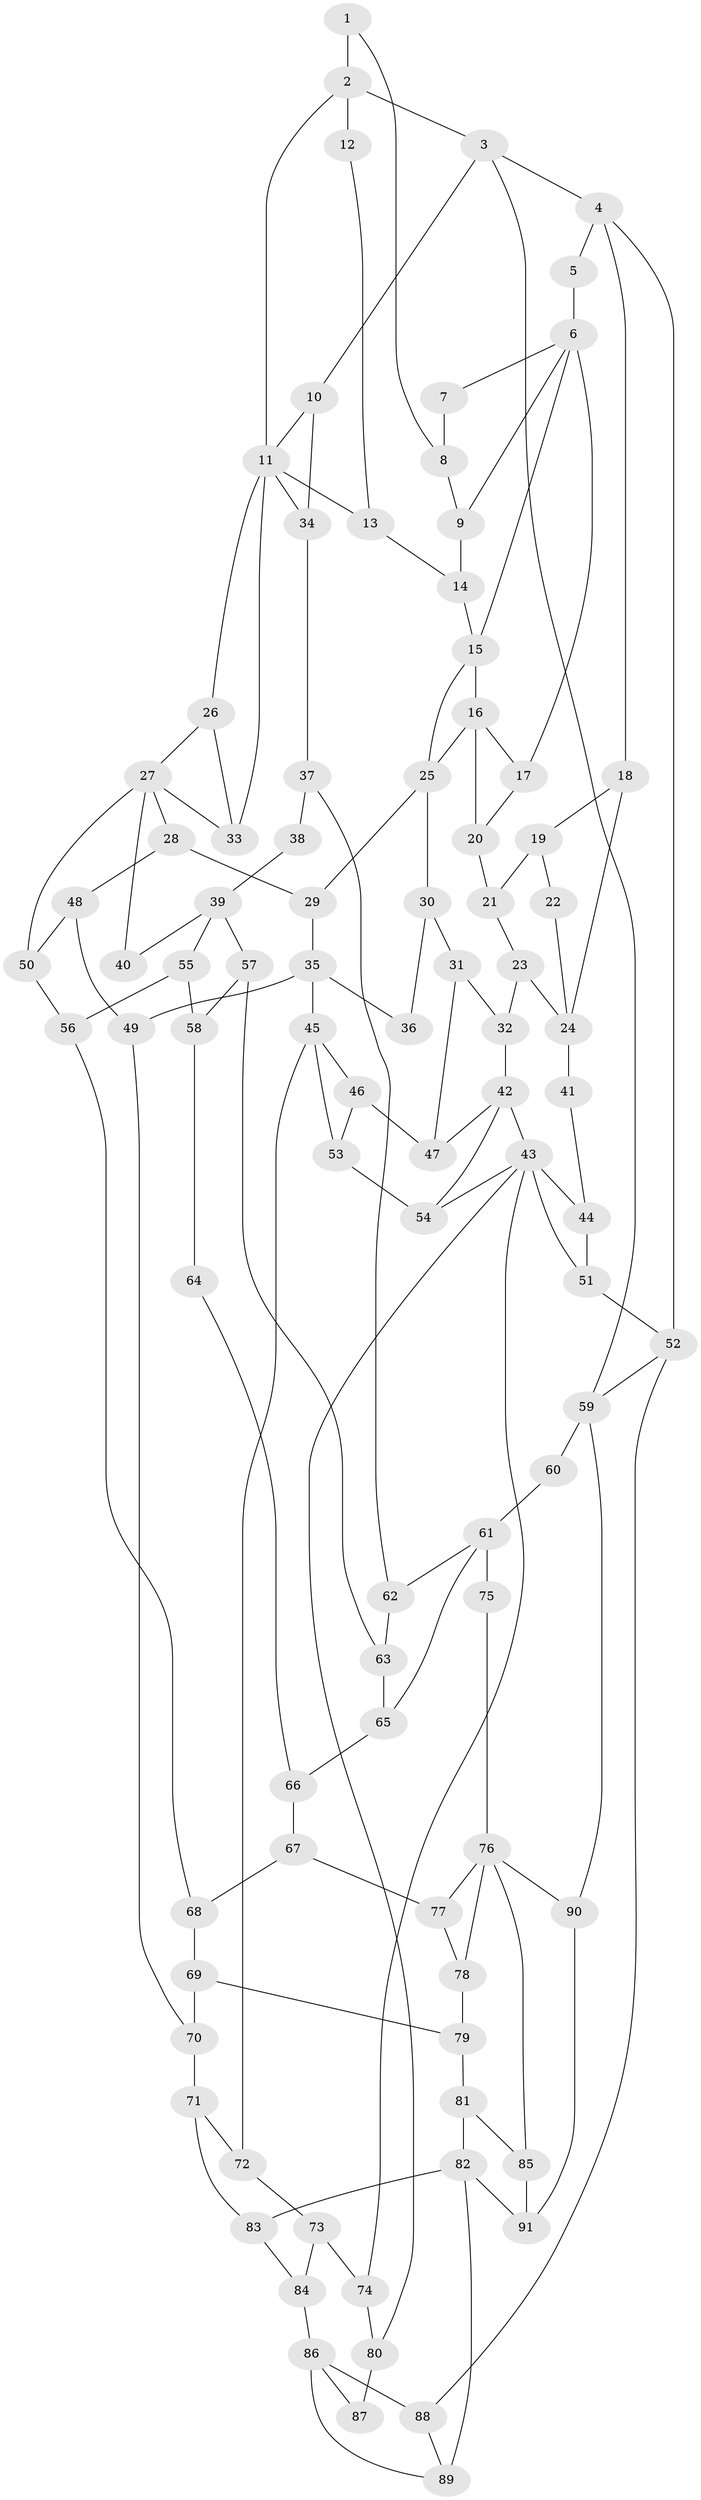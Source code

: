 // original degree distribution, {3: 0.02666666666666667, 4: 0.22, 6: 0.23333333333333334, 5: 0.52}
// Generated by graph-tools (version 1.1) at 2025/54/03/04/25 22:54:09]
// undirected, 91 vertices, 144 edges
graph export_dot {
  node [color=gray90,style=filled];
  1;
  2;
  3;
  4;
  5;
  6;
  7;
  8;
  9;
  10;
  11;
  12;
  13;
  14;
  15;
  16;
  17;
  18;
  19;
  20;
  21;
  22;
  23;
  24;
  25;
  26;
  27;
  28;
  29;
  30;
  31;
  32;
  33;
  34;
  35;
  36;
  37;
  38;
  39;
  40;
  41;
  42;
  43;
  44;
  45;
  46;
  47;
  48;
  49;
  50;
  51;
  52;
  53;
  54;
  55;
  56;
  57;
  58;
  59;
  60;
  61;
  62;
  63;
  64;
  65;
  66;
  67;
  68;
  69;
  70;
  71;
  72;
  73;
  74;
  75;
  76;
  77;
  78;
  79;
  80;
  81;
  82;
  83;
  84;
  85;
  86;
  87;
  88;
  89;
  90;
  91;
  1 -- 2 [weight=2.0];
  1 -- 8 [weight=1.0];
  2 -- 3 [weight=1.0];
  2 -- 11 [weight=1.0];
  2 -- 12 [weight=2.0];
  3 -- 4 [weight=1.0];
  3 -- 10 [weight=1.0];
  3 -- 59 [weight=1.0];
  4 -- 5 [weight=1.0];
  4 -- 18 [weight=1.0];
  4 -- 52 [weight=1.0];
  5 -- 6 [weight=2.0];
  6 -- 7 [weight=1.0];
  6 -- 9 [weight=1.0];
  6 -- 15 [weight=1.0];
  6 -- 17 [weight=1.0];
  7 -- 8 [weight=1.0];
  8 -- 9 [weight=1.0];
  9 -- 14 [weight=1.0];
  10 -- 11 [weight=1.0];
  10 -- 34 [weight=1.0];
  11 -- 13 [weight=1.0];
  11 -- 26 [weight=1.0];
  11 -- 33 [weight=1.0];
  11 -- 34 [weight=1.0];
  12 -- 13 [weight=1.0];
  13 -- 14 [weight=1.0];
  14 -- 15 [weight=1.0];
  15 -- 16 [weight=2.0];
  15 -- 25 [weight=1.0];
  16 -- 17 [weight=1.0];
  16 -- 20 [weight=1.0];
  16 -- 25 [weight=2.0];
  17 -- 20 [weight=1.0];
  18 -- 19 [weight=1.0];
  18 -- 24 [weight=1.0];
  19 -- 21 [weight=1.0];
  19 -- 22 [weight=2.0];
  20 -- 21 [weight=1.0];
  21 -- 23 [weight=1.0];
  22 -- 24 [weight=2.0];
  23 -- 24 [weight=1.0];
  23 -- 32 [weight=1.0];
  24 -- 41 [weight=2.0];
  25 -- 29 [weight=1.0];
  25 -- 30 [weight=1.0];
  26 -- 27 [weight=1.0];
  26 -- 33 [weight=1.0];
  27 -- 28 [weight=1.0];
  27 -- 33 [weight=1.0];
  27 -- 40 [weight=2.0];
  27 -- 50 [weight=1.0];
  28 -- 29 [weight=1.0];
  28 -- 48 [weight=1.0];
  29 -- 35 [weight=1.0];
  30 -- 31 [weight=1.0];
  30 -- 36 [weight=1.0];
  31 -- 32 [weight=1.0];
  31 -- 47 [weight=1.0];
  32 -- 42 [weight=1.0];
  34 -- 37 [weight=1.0];
  35 -- 36 [weight=2.0];
  35 -- 45 [weight=2.0];
  35 -- 49 [weight=1.0];
  37 -- 38 [weight=1.0];
  37 -- 62 [weight=1.0];
  38 -- 39 [weight=2.0];
  39 -- 40 [weight=2.0];
  39 -- 55 [weight=1.0];
  39 -- 57 [weight=1.0];
  41 -- 44 [weight=1.0];
  42 -- 43 [weight=1.0];
  42 -- 47 [weight=1.0];
  42 -- 54 [weight=1.0];
  43 -- 44 [weight=1.0];
  43 -- 51 [weight=1.0];
  43 -- 54 [weight=1.0];
  43 -- 74 [weight=1.0];
  43 -- 80 [weight=1.0];
  44 -- 51 [weight=1.0];
  45 -- 46 [weight=1.0];
  45 -- 53 [weight=1.0];
  45 -- 72 [weight=1.0];
  46 -- 47 [weight=1.0];
  46 -- 53 [weight=1.0];
  48 -- 49 [weight=1.0];
  48 -- 50 [weight=1.0];
  49 -- 70 [weight=1.0];
  50 -- 56 [weight=1.0];
  51 -- 52 [weight=1.0];
  52 -- 59 [weight=1.0];
  52 -- 88 [weight=1.0];
  53 -- 54 [weight=1.0];
  55 -- 56 [weight=1.0];
  55 -- 58 [weight=1.0];
  56 -- 68 [weight=1.0];
  57 -- 58 [weight=1.0];
  57 -- 63 [weight=1.0];
  58 -- 64 [weight=1.0];
  59 -- 60 [weight=1.0];
  59 -- 90 [weight=1.0];
  60 -- 61 [weight=2.0];
  61 -- 62 [weight=1.0];
  61 -- 65 [weight=1.0];
  61 -- 75 [weight=2.0];
  62 -- 63 [weight=1.0];
  63 -- 65 [weight=1.0];
  64 -- 66 [weight=1.0];
  65 -- 66 [weight=1.0];
  66 -- 67 [weight=1.0];
  67 -- 68 [weight=1.0];
  67 -- 77 [weight=1.0];
  68 -- 69 [weight=1.0];
  69 -- 70 [weight=1.0];
  69 -- 79 [weight=1.0];
  70 -- 71 [weight=1.0];
  71 -- 72 [weight=1.0];
  71 -- 83 [weight=1.0];
  72 -- 73 [weight=1.0];
  73 -- 74 [weight=1.0];
  73 -- 84 [weight=1.0];
  74 -- 80 [weight=1.0];
  75 -- 76 [weight=2.0];
  76 -- 77 [weight=1.0];
  76 -- 78 [weight=1.0];
  76 -- 85 [weight=1.0];
  76 -- 90 [weight=1.0];
  77 -- 78 [weight=1.0];
  78 -- 79 [weight=1.0];
  79 -- 81 [weight=1.0];
  80 -- 87 [weight=1.0];
  81 -- 82 [weight=1.0];
  81 -- 85 [weight=1.0];
  82 -- 83 [weight=1.0];
  82 -- 89 [weight=3.0];
  82 -- 91 [weight=1.0];
  83 -- 84 [weight=1.0];
  84 -- 86 [weight=1.0];
  85 -- 91 [weight=1.0];
  86 -- 87 [weight=2.0];
  86 -- 88 [weight=1.0];
  86 -- 89 [weight=2.0];
  88 -- 89 [weight=1.0];
  90 -- 91 [weight=1.0];
}
